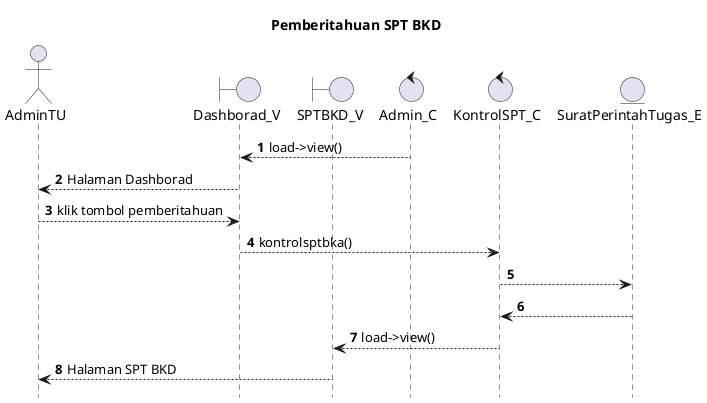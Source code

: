 @startuml

autonumber
hide footbox
title Pemberitahuan SPT BKD

Actor AdminTU
boundary Dashborad_V
boundary SPTBKD_V
control Admin_C
control KontrolSPT_C
Entity SuratPerintahTugas_E

Admin_C --> Dashborad_V: load->view()
Dashborad_V --> AdminTU: Halaman Dashborad
AdminTU --> Dashborad_V: klik tombol pemberitahuan
Dashborad_V --> KontrolSPT_C: kontrolsptbka()
KontrolSPT_C --> SuratPerintahTugas_E:
    
    SuratPerintahTugas_E --> KontrolSPT_C:
    KontrolSPT_C --> SPTBKD_V: load->view()
    SPTBKD_V --> AdminTU: Halaman SPT BKD

@enduml